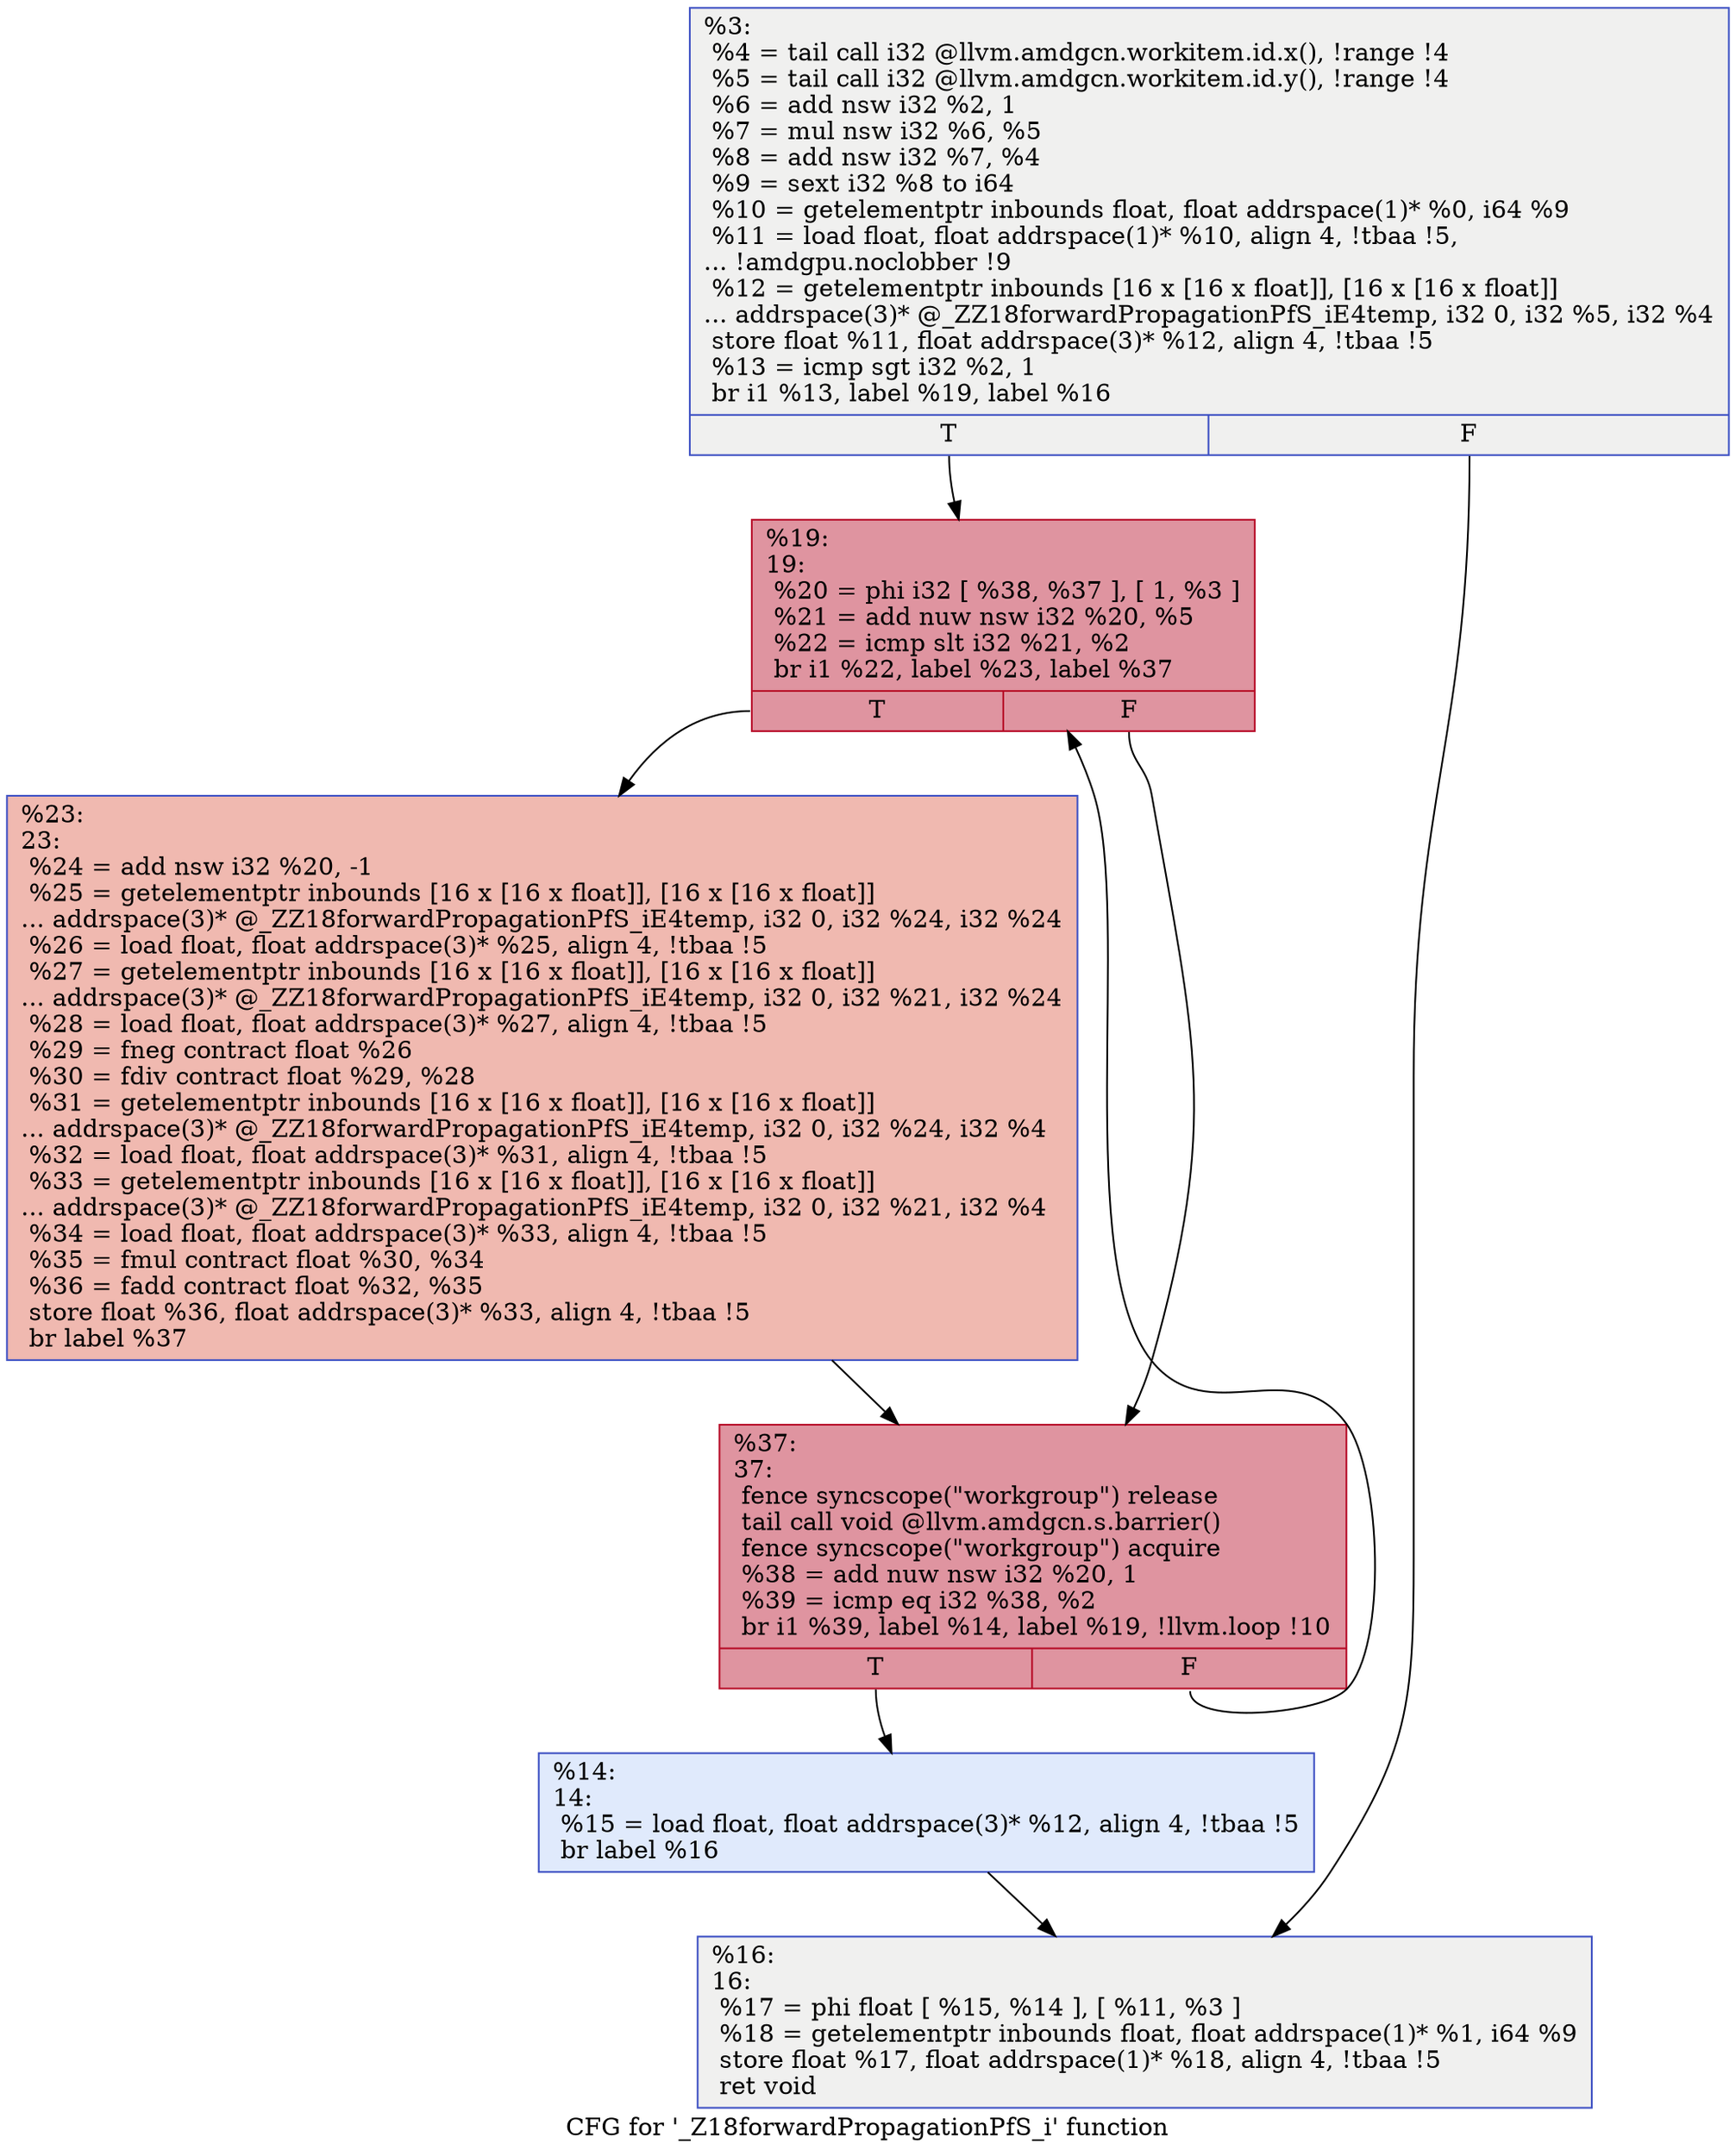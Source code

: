 digraph "CFG for '_Z18forwardPropagationPfS_i' function" {
	label="CFG for '_Z18forwardPropagationPfS_i' function";

	Node0x4d47250 [shape=record,color="#3d50c3ff", style=filled, fillcolor="#dedcdb70",label="{%3:\l  %4 = tail call i32 @llvm.amdgcn.workitem.id.x(), !range !4\l  %5 = tail call i32 @llvm.amdgcn.workitem.id.y(), !range !4\l  %6 = add nsw i32 %2, 1\l  %7 = mul nsw i32 %6, %5\l  %8 = add nsw i32 %7, %4\l  %9 = sext i32 %8 to i64\l  %10 = getelementptr inbounds float, float addrspace(1)* %0, i64 %9\l  %11 = load float, float addrspace(1)* %10, align 4, !tbaa !5,\l... !amdgpu.noclobber !9\l  %12 = getelementptr inbounds [16 x [16 x float]], [16 x [16 x float]]\l... addrspace(3)* @_ZZ18forwardPropagationPfS_iE4temp, i32 0, i32 %5, i32 %4\l  store float %11, float addrspace(3)* %12, align 4, !tbaa !5\l  %13 = icmp sgt i32 %2, 1\l  br i1 %13, label %19, label %16\l|{<s0>T|<s1>F}}"];
	Node0x4d47250:s0 -> Node0x4d49520;
	Node0x4d47250:s1 -> Node0x4d49d80;
	Node0x4d49ec0 [shape=record,color="#3d50c3ff", style=filled, fillcolor="#b9d0f970",label="{%14:\l14:                                               \l  %15 = load float, float addrspace(3)* %12, align 4, !tbaa !5\l  br label %16\l}"];
	Node0x4d49ec0 -> Node0x4d49d80;
	Node0x4d49d80 [shape=record,color="#3d50c3ff", style=filled, fillcolor="#dedcdb70",label="{%16:\l16:                                               \l  %17 = phi float [ %15, %14 ], [ %11, %3 ]\l  %18 = getelementptr inbounds float, float addrspace(1)* %1, i64 %9\l  store float %17, float addrspace(1)* %18, align 4, !tbaa !5\l  ret void\l}"];
	Node0x4d49520 [shape=record,color="#b70d28ff", style=filled, fillcolor="#b70d2870",label="{%19:\l19:                                               \l  %20 = phi i32 [ %38, %37 ], [ 1, %3 ]\l  %21 = add nuw nsw i32 %20, %5\l  %22 = icmp slt i32 %21, %2\l  br i1 %22, label %23, label %37\l|{<s0>T|<s1>F}}"];
	Node0x4d49520:s0 -> Node0x4d4a570;
	Node0x4d49520:s1 -> Node0x4d4a350;
	Node0x4d4a570 [shape=record,color="#3d50c3ff", style=filled, fillcolor="#de614d70",label="{%23:\l23:                                               \l  %24 = add nsw i32 %20, -1\l  %25 = getelementptr inbounds [16 x [16 x float]], [16 x [16 x float]]\l... addrspace(3)* @_ZZ18forwardPropagationPfS_iE4temp, i32 0, i32 %24, i32 %24\l  %26 = load float, float addrspace(3)* %25, align 4, !tbaa !5\l  %27 = getelementptr inbounds [16 x [16 x float]], [16 x [16 x float]]\l... addrspace(3)* @_ZZ18forwardPropagationPfS_iE4temp, i32 0, i32 %21, i32 %24\l  %28 = load float, float addrspace(3)* %27, align 4, !tbaa !5\l  %29 = fneg contract float %26\l  %30 = fdiv contract float %29, %28\l  %31 = getelementptr inbounds [16 x [16 x float]], [16 x [16 x float]]\l... addrspace(3)* @_ZZ18forwardPropagationPfS_iE4temp, i32 0, i32 %24, i32 %4\l  %32 = load float, float addrspace(3)* %31, align 4, !tbaa !5\l  %33 = getelementptr inbounds [16 x [16 x float]], [16 x [16 x float]]\l... addrspace(3)* @_ZZ18forwardPropagationPfS_iE4temp, i32 0, i32 %21, i32 %4\l  %34 = load float, float addrspace(3)* %33, align 4, !tbaa !5\l  %35 = fmul contract float %30, %34\l  %36 = fadd contract float %32, %35\l  store float %36, float addrspace(3)* %33, align 4, !tbaa !5\l  br label %37\l}"];
	Node0x4d4a570 -> Node0x4d4a350;
	Node0x4d4a350 [shape=record,color="#b70d28ff", style=filled, fillcolor="#b70d2870",label="{%37:\l37:                                               \l  fence syncscope(\"workgroup\") release\l  tail call void @llvm.amdgcn.s.barrier()\l  fence syncscope(\"workgroup\") acquire\l  %38 = add nuw nsw i32 %20, 1\l  %39 = icmp eq i32 %38, %2\l  br i1 %39, label %14, label %19, !llvm.loop !10\l|{<s0>T|<s1>F}}"];
	Node0x4d4a350:s0 -> Node0x4d49ec0;
	Node0x4d4a350:s1 -> Node0x4d49520;
}
